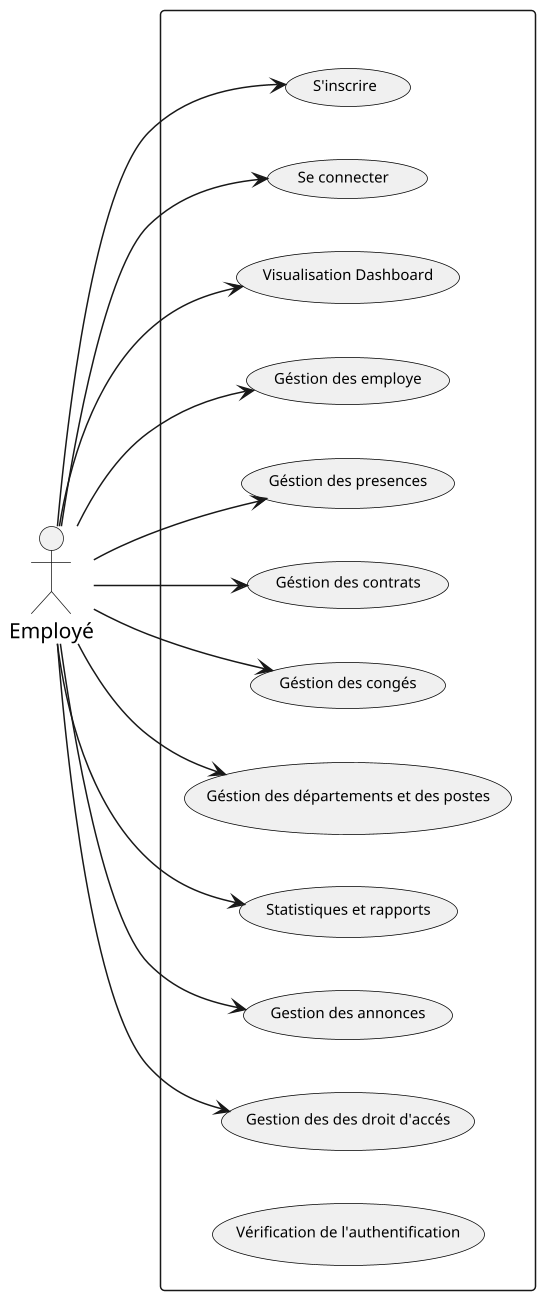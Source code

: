 @startuml
!define WIDTH 300000
!define HEIGHT 600

skinparam usecase {
    BackgroundColor #f0f0f0
    BorderColor black
    FontSize 10
    RoundCorner 19
}

skinparam actor {
    FontSize 14
}

scale 1.5

actor "Employé" as Admin

rectangle " " {
 usecase "S'inscrire" as Signup
    usecase "Se connecter" as Login

    usecase "Visualisation Dashboard" as VD
    usecase "Géstion des employe" as GES

    usecase "Géstion des presences" as GCA
    usecase "Géstion des contrats" as GSS
    usecase "Géstion des congés" as GF
    usecase "Géstion des départements et des postes" as GDP
    usecase "Statistiques et rapports" as GM
    usecase "Gestion des annonces" as GS
      usecase "Gestion des des droit d'accés" as GY

usecase "Vérification de l'authentification" as AuthCheck


}

left to right direction

Admin --> GES
Admin --> GSS
Admin --> GM
Admin --> GS
Admin --> VD
Admin --> GDP
Admin --> GCA
Admin --> GF
Admin --> GY
Admin --> Signup
Admin --> Login



@enduml
